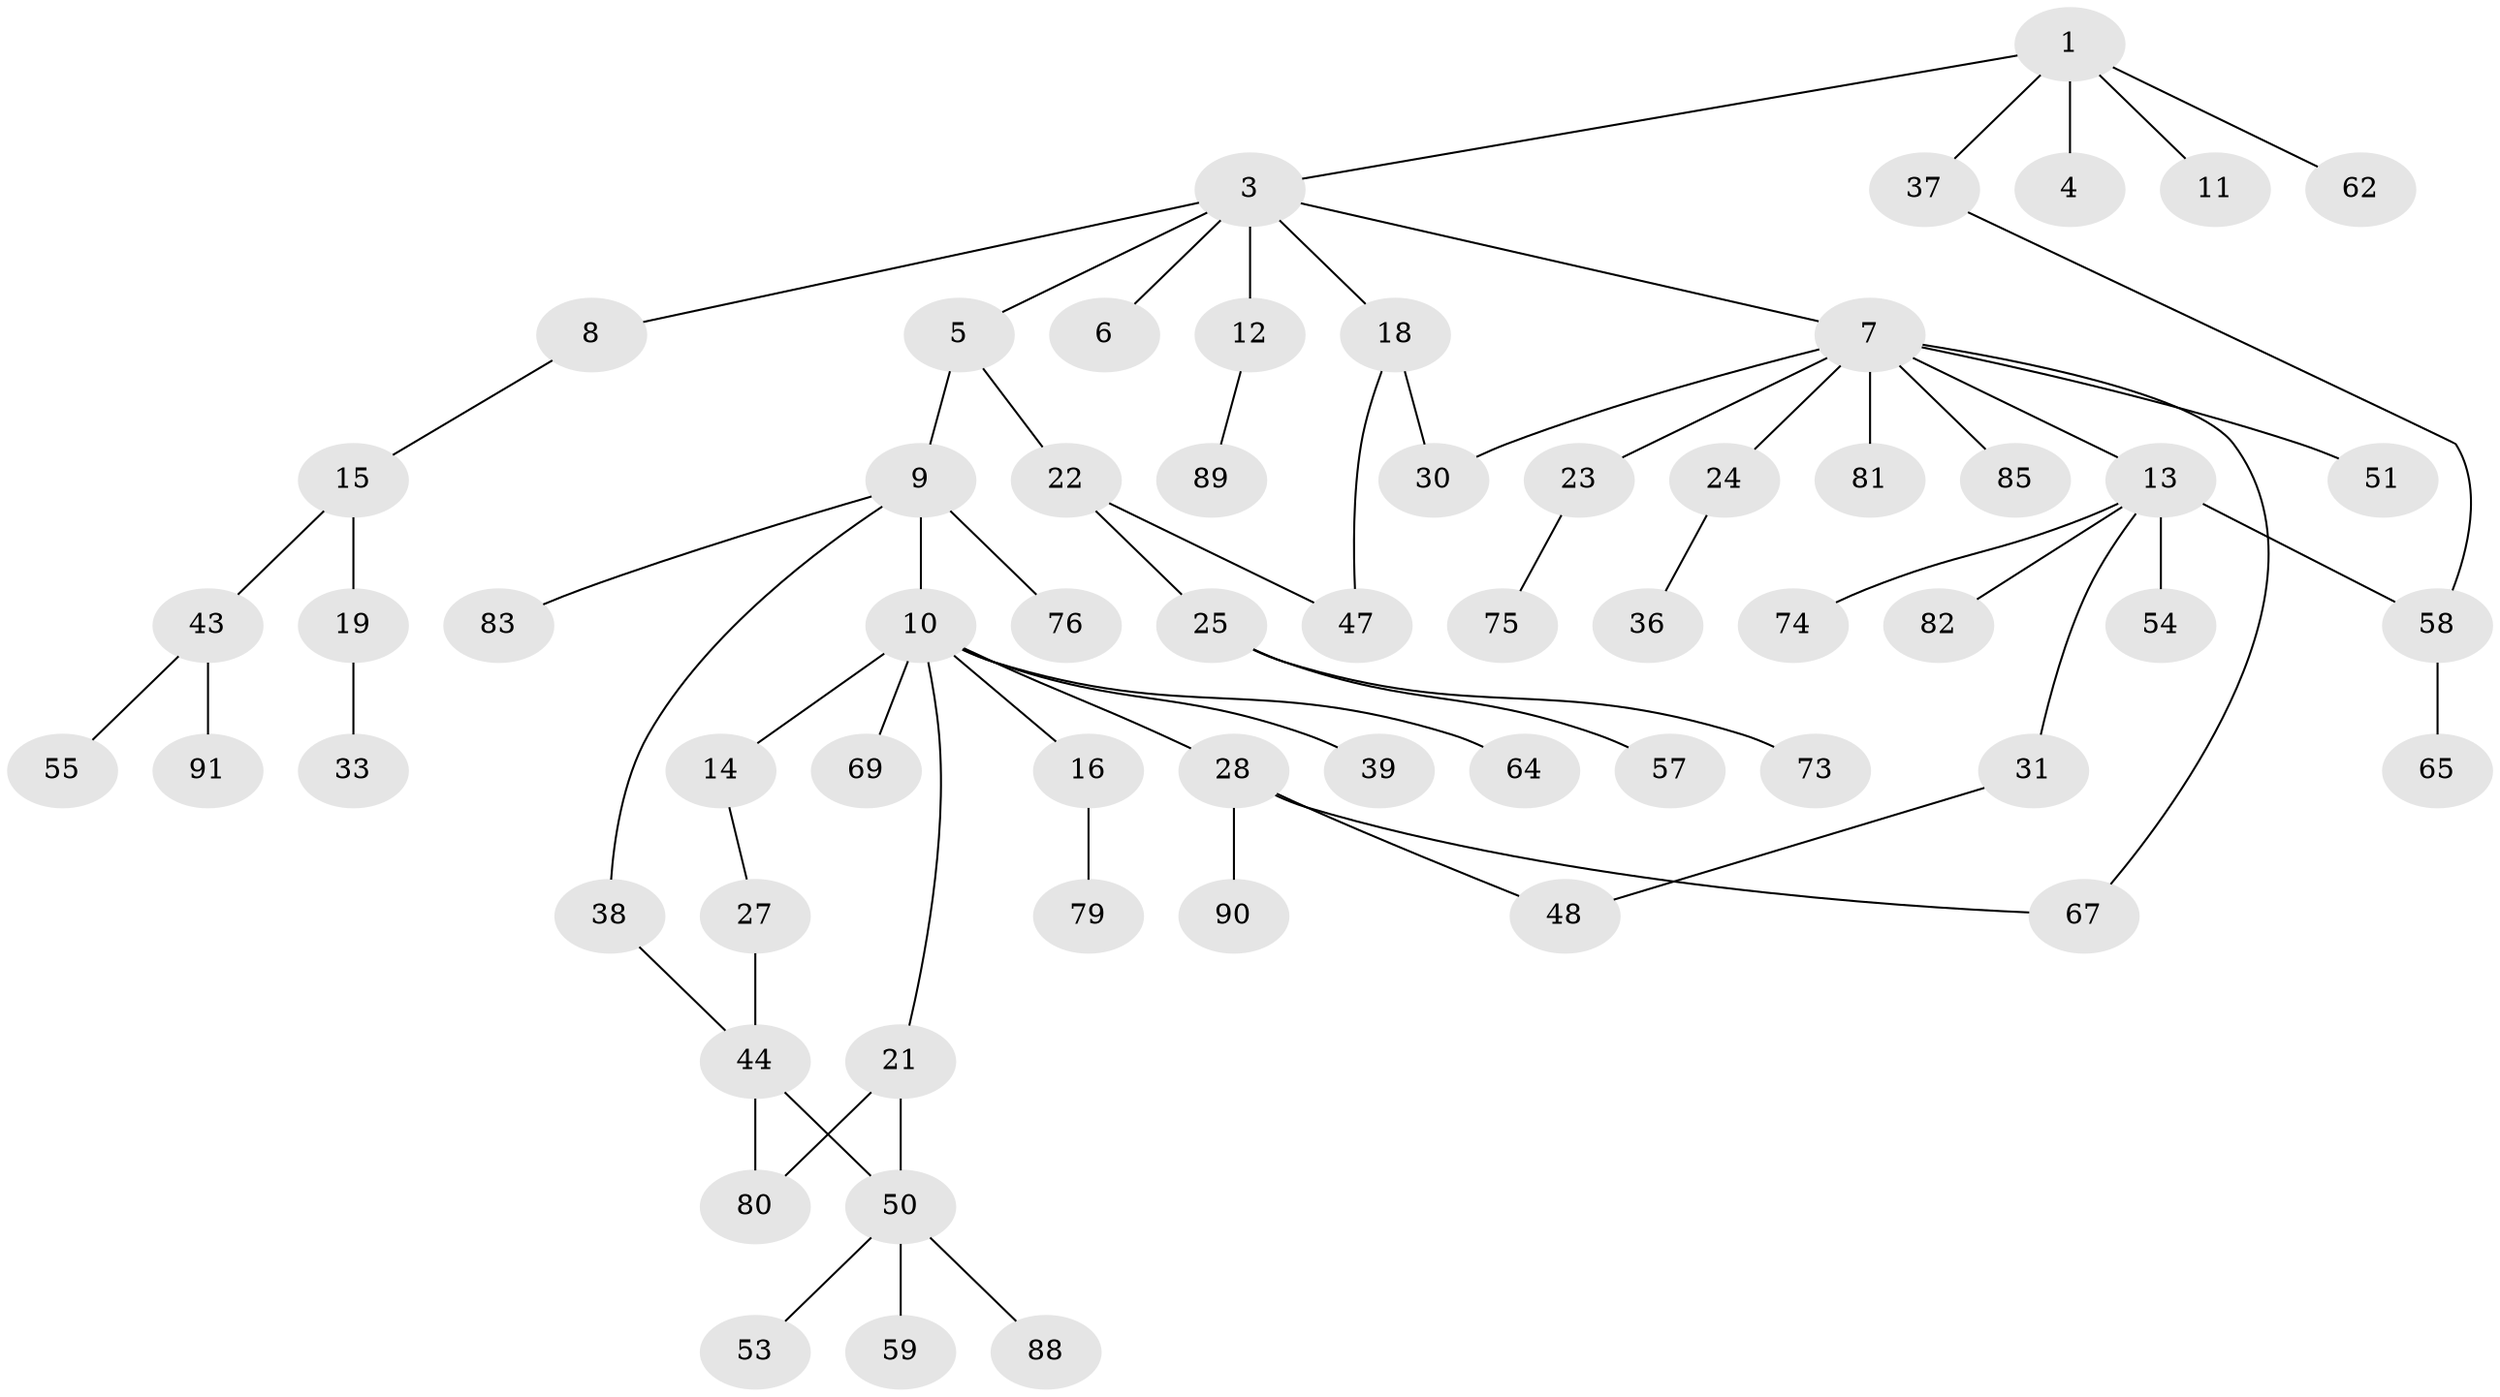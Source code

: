 // original degree distribution, {3: 0.14285714285714285, 4: 0.10989010989010989, 8: 0.01098901098901099, 1: 0.4175824175824176, 7: 0.02197802197802198, 2: 0.2857142857142857, 5: 0.01098901098901099}
// Generated by graph-tools (version 1.1) at 2025/41/03/06/25 10:41:28]
// undirected, 62 vertices, 69 edges
graph export_dot {
graph [start="1"]
  node [color=gray90,style=filled];
  1 [super="+2"];
  3 [super="+46"];
  4;
  5 [super="+41"];
  6;
  7 [super="+17"];
  8 [super="+32"];
  9 [super="+29"];
  10 [super="+63"];
  11 [super="+34"];
  12 [super="+26"];
  13 [super="+20"];
  14 [super="+40"];
  15;
  16 [super="+72"];
  18 [super="+45"];
  19 [super="+77"];
  21;
  22;
  23;
  24;
  25 [super="+42"];
  27;
  28 [super="+66"];
  30 [super="+35"];
  31;
  33 [super="+61"];
  36 [super="+87"];
  37 [super="+52"];
  38;
  39;
  43 [super="+68"];
  44 [super="+84"];
  47 [super="+60"];
  48 [super="+49"];
  50 [super="+56"];
  51;
  53;
  54;
  55 [super="+70"];
  57;
  58 [super="+78"];
  59;
  62;
  64 [super="+71"];
  65;
  67;
  69;
  73;
  74;
  75;
  76;
  79;
  80 [super="+86"];
  81;
  82;
  83;
  85;
  88;
  89;
  90;
  91;
  1 -- 3;
  1 -- 11;
  1 -- 4;
  1 -- 37;
  1 -- 62;
  3 -- 5;
  3 -- 6;
  3 -- 7;
  3 -- 8;
  3 -- 12;
  3 -- 18;
  5 -- 9;
  5 -- 22;
  7 -- 13;
  7 -- 23;
  7 -- 24;
  7 -- 30;
  7 -- 81;
  7 -- 51;
  7 -- 67;
  7 -- 85;
  8 -- 15;
  9 -- 10;
  9 -- 83;
  9 -- 76;
  9 -- 38;
  10 -- 14;
  10 -- 16;
  10 -- 21;
  10 -- 28;
  10 -- 39;
  10 -- 64;
  10 -- 69;
  12 -- 89;
  13 -- 31;
  13 -- 58;
  13 -- 74;
  13 -- 82;
  13 -- 54;
  14 -- 27;
  15 -- 19;
  15 -- 43;
  16 -- 79;
  18 -- 47;
  18 -- 30;
  19 -- 33;
  21 -- 80;
  21 -- 50;
  22 -- 25;
  22 -- 47;
  23 -- 75;
  24 -- 36;
  25 -- 57;
  25 -- 73;
  27 -- 44;
  28 -- 90;
  28 -- 48;
  28 -- 67;
  31 -- 48;
  37 -- 58;
  38 -- 44;
  43 -- 55;
  43 -- 91;
  44 -- 50;
  44 -- 80;
  50 -- 53;
  50 -- 59;
  50 -- 88;
  58 -- 65;
}
